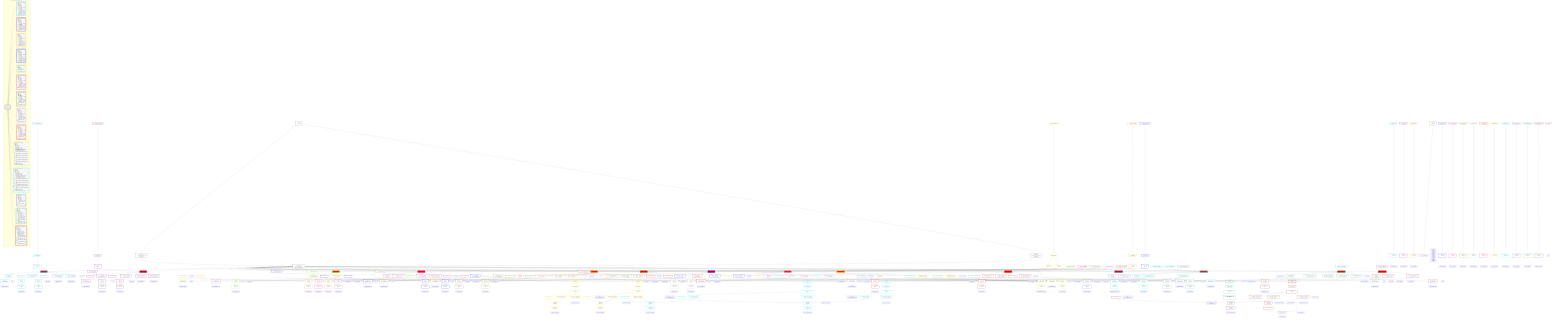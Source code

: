 graph TD
    classDef path fill:#eee,stroke:#000,color:#000
    classDef plan fill:#fff,stroke-width:3px,color:#000
    classDef itemplan fill:#fff,stroke-width:6px,color:#000
    classDef sideeffectplan fill:#f00,stroke-width:6px,color:#000
    classDef bucket fill:#f6f6f6,color:#000,stroke-width:6px,text-align:left


    %% define plans
    __Value0["__Value[0∈0]"]:::plan
    __Value3["__Value[3∈0]<br />ᐸcontextᐳ"]:::plan
    __Value5["__Value[5∈0]<br />ᐸrootValueᐳ"]:::plan
    __TrackedObject6["__TrackedObject[6∈0]"]:::plan
    __InputStaticLeaf9["__InputStaticLeaf[9∈1@1]"]:::plan
    Lambda10["Lambda[10∈1@1]"]:::plan
    Access11["Access[11∈1@1]<br />ᐸ10.1ᐳ"]:::plan
    Access13["Access[13∈0] {1,2,3,4,5,6,7,8,9,10,11,12,13,14}<br />ᐸ3.pgSettingsᐳ"]:::plan
    Access14["Access[14∈0] {1,2,3,4,5,6,7,8,9,10,11,12,13,14}<br />ᐸ3.withPgClientᐳ"]:::plan
    Object15["Object[15∈0] {1,2,3,4,5,6,7,8,9,10,11,12,13,14}<br />ᐸ{pgSettings,withPgClient}ᐳ"]:::plan
    PgDelete12[["PgDelete[12∈1@1]"]]:::sideeffectplan
    Object16["Object[16∈1@1]<br />ᐸ{result}ᐳ"]:::plan
    Access17["Access[17∈1@1]<br />ᐸ16.clientMutationIdᐳ"]:::plan
    Constant18["Constant[18∈1@1]"]:::plan
    PgClassExpression19["PgClassExpression[19∈1@1]<br />ᐸ__post__.”id”ᐳ"]:::plan
    List20["List[20∈1@1]<br />ᐸ18,19ᐳ"]:::plan
    Lambda21["Lambda[21∈1@1]<br />ᐸencodeᐳ"]:::plan
    Constant22["Constant[22∈1@1]"]:::plan
    List24["List[24∈1@1]<br />ᐸ22,19ᐳ"]:::plan
    Lambda25["Lambda[25∈1@1]<br />ᐸencodeᐳ"]:::plan
    PgClassExpression27["PgClassExpression[27∈1@1]<br />ᐸ__post__.”headline”ᐳ"]:::plan
    PgClassExpression28["PgClassExpression[28∈1@1]<br />ᐸ__post__.”author_id”ᐳ"]:::plan
    Constant29["Constant[29∈1@1]"]:::plan
    Lambda30["Lambda[30∈1@1]<br />ᐸencodeᐳ"]:::plan
    __InputStaticLeaf32["__InputStaticLeaf[32∈2@2]"]:::plan
    __InputStaticLeaf33["__InputStaticLeaf[33∈2@2]"]:::plan
    Lambda34["Lambda[34∈2@2]"]:::plan
    Access35["Access[35∈2@2]<br />ᐸ34.1ᐳ"]:::plan
    PgDelete36[["PgDelete[36∈2@2]"]]:::sideeffectplan
    Object40["Object[40∈2@2]<br />ᐸ{result,clientMutationId}ᐳ"]:::plan
    Access41["Access[41∈2@2]<br />ᐸ40.clientMutationIdᐳ"]:::plan
    Constant42["Constant[42∈2@2]"]:::plan
    PgClassExpression43["PgClassExpression[43∈2@2]<br />ᐸ__post__.”id”ᐳ"]:::plan
    List44["List[44∈2@2]<br />ᐸ42,43ᐳ"]:::plan
    Lambda45["Lambda[45∈2@2]<br />ᐸencodeᐳ"]:::plan
    Constant46["Constant[46∈2@2]"]:::plan
    List48["List[48∈2@2]<br />ᐸ46,43ᐳ"]:::plan
    Lambda49["Lambda[49∈2@2]<br />ᐸencodeᐳ"]:::plan
    PgClassExpression51["PgClassExpression[51∈2@2]<br />ᐸ__post__.”headline”ᐳ"]:::plan
    PgClassExpression52["PgClassExpression[52∈2@2]<br />ᐸ__post__.”author_id”ᐳ"]:::plan
    Constant53["Constant[53∈2@2]"]:::plan
    Lambda54["Lambda[54∈2@2]<br />ᐸencodeᐳ"]:::plan
    __InputStaticLeaf57["__InputStaticLeaf[57∈3@3]"]:::plan
    Lambda58["Lambda[58∈3@3]"]:::plan
    Access59["Access[59∈3@3]<br />ᐸ58.1ᐳ"]:::plan
    PgDelete60[["PgDelete[60∈3@3]"]]:::sideeffectplan
    Object64["Object[64∈3@3]<br />ᐸ{result}ᐳ"]:::plan
    Access65["Access[65∈3@3]<br />ᐸ64.clientMutationIdᐳ"]:::plan
    Constant66["Constant[66∈3@3]"]:::plan
    PgClassExpression67["PgClassExpression[67∈3@3]<br />ᐸ__post__.”id”ᐳ"]:::plan
    List68["List[68∈3@3]<br />ᐸ66,67ᐳ"]:::plan
    Lambda69["Lambda[69∈3@3]<br />ᐸencodeᐳ"]:::plan
    Constant70["Constant[70∈3@3]"]:::plan
    List72["List[72∈3@3]<br />ᐸ70,67ᐳ"]:::plan
    Lambda73["Lambda[73∈3@3]<br />ᐸencodeᐳ"]:::plan
    PgClassExpression75["PgClassExpression[75∈3@3]<br />ᐸ__post__.”headline”ᐳ"]:::plan
    PgClassExpression76["PgClassExpression[76∈3@3]<br />ᐸ__post__.”author_id”ᐳ"]:::plan
    Constant77["Constant[77∈3@3]"]:::plan
    Lambda78["Lambda[78∈3@3]<br />ᐸencodeᐳ"]:::plan
    __InputStaticLeaf80["__InputStaticLeaf[80∈4@4]"]:::plan
    __InputStaticLeaf81["__InputStaticLeaf[81∈4@4]"]:::plan
    Lambda82["Lambda[82∈4@4]"]:::plan
    Access83["Access[83∈4@4]<br />ᐸ82.1ᐳ"]:::plan
    PgDelete84[["PgDelete[84∈4@4]"]]:::sideeffectplan
    Object88["Object[88∈4@4]<br />ᐸ{result,clientMutationId}ᐳ"]:::plan
    Access89["Access[89∈4@4]<br />ᐸ88.clientMutationIdᐳ"]:::plan
    Constant90["Constant[90∈4@4]"]:::plan
    PgClassExpression91["PgClassExpression[91∈4@4]<br />ᐸ__post__.”id”ᐳ"]:::plan
    List92["List[92∈4@4]<br />ᐸ90,91ᐳ"]:::plan
    Lambda93["Lambda[93∈4@4]<br />ᐸencodeᐳ"]:::plan
    Constant94["Constant[94∈4@4]"]:::plan
    List96["List[96∈4@4]<br />ᐸ94,91ᐳ"]:::plan
    Lambda97["Lambda[97∈4@4]<br />ᐸencodeᐳ"]:::plan
    PgClassExpression99["PgClassExpression[99∈4@4]<br />ᐸ__post__.”headline”ᐳ"]:::plan
    PgClassExpression100["PgClassExpression[100∈4@4]<br />ᐸ__post__.”author_id”ᐳ"]:::plan
    Constant101["Constant[101∈4@4]"]:::plan
    Lambda102["Lambda[102∈4@4]<br />ᐸencodeᐳ"]:::plan
    __InputStaticLeaf104["__InputStaticLeaf[104∈5@5]"]:::plan
    __InputStaticLeaf105["__InputStaticLeaf[105∈5@5]"]:::plan
    PgDelete106[["PgDelete[106∈5@5]"]]:::sideeffectplan
    Object110["Object[110∈5@5]<br />ᐸ{result,clientMutationId}ᐳ"]:::plan
    Access111["Access[111∈5@5]<br />ᐸ110.clientMutationIdᐳ"]:::plan
    Constant112["Constant[112∈5@5]"]:::plan
    PgClassExpression113["PgClassExpression[113∈5@5]<br />ᐸ__types__.”id”ᐳ"]:::plan
    List114["List[114∈5@5]<br />ᐸ112,113ᐳ"]:::plan
    Lambda115["Lambda[115∈5@5]<br />ᐸencodeᐳ"]:::plan
    __InputStaticLeaf118["__InputStaticLeaf[118∈6@6]"]:::plan
    PgDelete119[["PgDelete[119∈6@6]"]]:::sideeffectplan
    Object123["Object[123∈6@6]<br />ᐸ{result}ᐳ"]:::plan
    Access124["Access[124∈6@6]<br />ᐸ123.clientMutationIdᐳ"]:::plan
    Constant125["Constant[125∈6@6]"]:::plan
    PgClassExpression126["PgClassExpression[126∈6@6]<br />ᐸ__post__.”id”ᐳ"]:::plan
    List127["List[127∈6@6]<br />ᐸ125,126ᐳ"]:::plan
    Lambda128["Lambda[128∈6@6]<br />ᐸencodeᐳ"]:::plan
    Constant129["Constant[129∈6@6]"]:::plan
    List131["List[131∈6@6]<br />ᐸ129,126ᐳ"]:::plan
    Lambda132["Lambda[132∈6@6]<br />ᐸencodeᐳ"]:::plan
    PgClassExpression134["PgClassExpression[134∈6@6]<br />ᐸ__post__.”headline”ᐳ"]:::plan
    PgClassExpression135["PgClassExpression[135∈6@6]<br />ᐸ__post__.”author_id”ᐳ"]:::plan
    Constant136["Constant[136∈6@6]"]:::plan
    Lambda137["Lambda[137∈6@6]<br />ᐸencodeᐳ"]:::plan
    __InputStaticLeaf139["__InputStaticLeaf[139∈7@7]"]:::plan
    __InputStaticLeaf140["__InputStaticLeaf[140∈7@7]"]:::plan
    PgDelete141[["PgDelete[141∈7@7]"]]:::sideeffectplan
    Object145["Object[145∈7@7]<br />ᐸ{result,clientMutationId}ᐳ"]:::plan
    Access146["Access[146∈7@7]<br />ᐸ145.clientMutationIdᐳ"]:::plan
    Constant147["Constant[147∈7@7]"]:::plan
    PgClassExpression148["PgClassExpression[148∈7@7]<br />ᐸ__post__.”id”ᐳ"]:::plan
    List149["List[149∈7@7]<br />ᐸ147,148ᐳ"]:::plan
    Lambda150["Lambda[150∈7@7]<br />ᐸencodeᐳ"]:::plan
    Constant151["Constant[151∈7@7]"]:::plan
    List153["List[153∈7@7]<br />ᐸ151,148ᐳ"]:::plan
    Lambda154["Lambda[154∈7@7]<br />ᐸencodeᐳ"]:::plan
    PgClassExpression156["PgClassExpression[156∈7@7]<br />ᐸ__post__.”headline”ᐳ"]:::plan
    PgClassExpression157["PgClassExpression[157∈7@7]<br />ᐸ__post__.”author_id”ᐳ"]:::plan
    Constant158["Constant[158∈7@7]"]:::plan
    Lambda159["Lambda[159∈7@7]<br />ᐸencodeᐳ"]:::plan
    __InputStaticLeaf162["__InputStaticLeaf[162∈8@8]"]:::plan
    PgDelete163[["PgDelete[163∈8@8]"]]:::sideeffectplan
    Object167["Object[167∈8@8]<br />ᐸ{result}ᐳ"]:::plan
    Access168["Access[168∈8@8]<br />ᐸ167.clientMutationIdᐳ"]:::plan
    Constant169["Constant[169∈8@8]"]:::plan
    PgClassExpression170["PgClassExpression[170∈8@8]<br />ᐸ__post__.”id”ᐳ"]:::plan
    List171["List[171∈8@8]<br />ᐸ169,170ᐳ"]:::plan
    Lambda172["Lambda[172∈8@8]<br />ᐸencodeᐳ"]:::plan
    Constant173["Constant[173∈8@8]"]:::plan
    List175["List[175∈8@8]<br />ᐸ173,170ᐳ"]:::plan
    Lambda176["Lambda[176∈8@8]<br />ᐸencodeᐳ"]:::plan
    PgClassExpression178["PgClassExpression[178∈8@8]<br />ᐸ__post__.”headline”ᐳ"]:::plan
    PgClassExpression179["PgClassExpression[179∈8@8]<br />ᐸ__post__.”author_id”ᐳ"]:::plan
    Constant180["Constant[180∈8@8]"]:::plan
    Lambda181["Lambda[181∈8@8]<br />ᐸencodeᐳ"]:::plan
    __InputStaticLeaf183["__InputStaticLeaf[183∈9@9]"]:::plan
    __InputStaticLeaf184["__InputStaticLeaf[184∈9@9]"]:::plan
    PgDelete185[["PgDelete[185∈9@9]"]]:::sideeffectplan
    Object189["Object[189∈9@9]<br />ᐸ{result,clientMutationId}ᐳ"]:::plan
    Access190["Access[190∈9@9]<br />ᐸ189.clientMutationIdᐳ"]:::plan
    Constant191["Constant[191∈9@9]"]:::plan
    PgClassExpression192["PgClassExpression[192∈9@9]<br />ᐸ__post__.”id”ᐳ"]:::plan
    List193["List[193∈9@9]<br />ᐸ191,192ᐳ"]:::plan
    Lambda194["Lambda[194∈9@9]<br />ᐸencodeᐳ"]:::plan
    Constant195["Constant[195∈9@9]"]:::plan
    List197["List[197∈9@9]<br />ᐸ195,192ᐳ"]:::plan
    Lambda198["Lambda[198∈9@9]<br />ᐸencodeᐳ"]:::plan
    PgClassExpression200["PgClassExpression[200∈9@9]<br />ᐸ__post__.”headline”ᐳ"]:::plan
    PgClassExpression201["PgClassExpression[201∈9@9]<br />ᐸ__post__.”author_id”ᐳ"]:::plan
    Constant202["Constant[202∈9@9]"]:::plan
    Lambda203["Lambda[203∈9@9]<br />ᐸencodeᐳ"]:::plan
    __InputStaticLeaf206["__InputStaticLeaf[206∈10@10]"]:::plan
    Lambda207["Lambda[207∈10@10]"]:::plan
    Access208["Access[208∈10@10]<br />ᐸ207.1ᐳ"]:::plan
    Access209["Access[209∈10@10]<br />ᐸ207.2ᐳ"]:::plan
    PgDelete210[["PgDelete[210∈10@10]"]]:::sideeffectplan
    Object214["Object[214∈10@10]<br />ᐸ{result}ᐳ"]:::plan
    Access215["Access[215∈10@10]<br />ᐸ214.clientMutationIdᐳ"]:::plan
    Constant216["Constant[216∈10@10]"]:::plan
    PgClassExpression217["PgClassExpression[217∈10@10]<br />ᐸ__compound...rson_id_1”ᐳ"]:::plan
    PgClassExpression218["PgClassExpression[218∈10@10]<br />ᐸ__compound...rson_id_2”ᐳ"]:::plan
    List219["List[219∈10@10]<br />ᐸ216,217,218ᐳ"]:::plan
    Lambda220["Lambda[220∈10@10]<br />ᐸencodeᐳ"]:::plan
    Constant221["Constant[221∈10@10]"]:::plan
    List224["List[224∈10@10]<br />ᐸ221,217,218ᐳ"]:::plan
    Lambda225["Lambda[225∈10@10]<br />ᐸencodeᐳ"]:::plan
    PgSelect229[["PgSelect[229∈10@10]<br />ᐸpersonᐳ"]]:::plan
    First233["First[233∈10@10]"]:::plan
    PgSelectSingle234["PgSelectSingle[234∈10@10]<br />ᐸpersonᐳ"]:::plan
    Constant235["Constant[235∈10@10]"]:::plan
    PgClassExpression236["PgClassExpression[236∈10@10]<br />ᐸ__person__.”id”ᐳ"]:::plan
    List237["List[237∈10@10]<br />ᐸ235,236ᐳ"]:::plan
    Lambda238["Lambda[238∈10@10]<br />ᐸencodeᐳ"]:::plan
    PgClassExpression239["PgClassExpression[239∈10@10]<br />ᐸ__person__...full_name”ᐳ"]:::plan
    PgSelect241[["PgSelect[241∈10@10]<br />ᐸpersonᐳ"]]:::plan
    First245["First[245∈10@10]"]:::plan
    PgSelectSingle246["PgSelectSingle[246∈10@10]<br />ᐸpersonᐳ"]:::plan
    Constant247["Constant[247∈10@10]"]:::plan
    PgClassExpression248["PgClassExpression[248∈10@10]<br />ᐸ__person__.”id”ᐳ"]:::plan
    List249["List[249∈10@10]<br />ᐸ247,248ᐳ"]:::plan
    Lambda250["Lambda[250∈10@10]<br />ᐸencodeᐳ"]:::plan
    PgClassExpression251["PgClassExpression[251∈10@10]<br />ᐸ__person__...full_name”ᐳ"]:::plan
    Constant252["Constant[252∈10@10]"]:::plan
    Lambda253["Lambda[253∈10@10]<br />ᐸencodeᐳ"]:::plan
    __InputStaticLeaf256["__InputStaticLeaf[256∈11@11]"]:::plan
    __InputStaticLeaf257["__InputStaticLeaf[257∈11@11]"]:::plan
    PgDelete258[["PgDelete[258∈11@11]"]]:::sideeffectplan
    Object262["Object[262∈11@11]<br />ᐸ{result}ᐳ"]:::plan
    Access263["Access[263∈11@11]<br />ᐸ262.clientMutationIdᐳ"]:::plan
    Constant264["Constant[264∈11@11]"]:::plan
    PgClassExpression265["PgClassExpression[265∈11@11]<br />ᐸ__compound...rson_id_1”ᐳ"]:::plan
    PgClassExpression266["PgClassExpression[266∈11@11]<br />ᐸ__compound...rson_id_2”ᐳ"]:::plan
    List267["List[267∈11@11]<br />ᐸ264,265,266ᐳ"]:::plan
    Lambda268["Lambda[268∈11@11]<br />ᐸencodeᐳ"]:::plan
    Constant269["Constant[269∈11@11]"]:::plan
    List272["List[272∈11@11]<br />ᐸ269,265,266ᐳ"]:::plan
    Lambda273["Lambda[273∈11@11]<br />ᐸencodeᐳ"]:::plan
    PgSelect277[["PgSelect[277∈11@11]<br />ᐸpersonᐳ"]]:::plan
    First281["First[281∈11@11]"]:::plan
    PgSelectSingle282["PgSelectSingle[282∈11@11]<br />ᐸpersonᐳ"]:::plan
    Constant283["Constant[283∈11@11]"]:::plan
    PgClassExpression284["PgClassExpression[284∈11@11]<br />ᐸ__person__.”id”ᐳ"]:::plan
    List285["List[285∈11@11]<br />ᐸ283,284ᐳ"]:::plan
    Lambda286["Lambda[286∈11@11]<br />ᐸencodeᐳ"]:::plan
    PgClassExpression287["PgClassExpression[287∈11@11]<br />ᐸ__person__...full_name”ᐳ"]:::plan
    PgSelect289[["PgSelect[289∈11@11]<br />ᐸpersonᐳ"]]:::plan
    First293["First[293∈11@11]"]:::plan
    PgSelectSingle294["PgSelectSingle[294∈11@11]<br />ᐸpersonᐳ"]:::plan
    Constant295["Constant[295∈11@11]"]:::plan
    PgClassExpression296["PgClassExpression[296∈11@11]<br />ᐸ__person__.”id”ᐳ"]:::plan
    List297["List[297∈11@11]<br />ᐸ295,296ᐳ"]:::plan
    Lambda298["Lambda[298∈11@11]<br />ᐸencodeᐳ"]:::plan
    PgClassExpression299["PgClassExpression[299∈11@11]<br />ᐸ__person__...full_name”ᐳ"]:::plan
    Constant300["Constant[300∈11@11]"]:::plan
    Lambda301["Lambda[301∈11@11]<br />ᐸencodeᐳ"]:::plan
    __InputStaticLeaf304["__InputStaticLeaf[304∈12@12]"]:::plan
    PgDelete305[["PgDelete[305∈12@12]"]]:::sideeffectplan
    Object309["Object[309∈12@12]<br />ᐸ{result}ᐳ"]:::plan
    Access310["Access[310∈12@12]<br />ᐸ309.clientMutationIdᐳ"]:::plan
    Constant311["Constant[311∈12@12]"]:::plan
    PgClassExpression312["PgClassExpression[312∈12@12]<br />ᐸ__person__.”id”ᐳ"]:::plan
    List313["List[313∈12@12]<br />ᐸ311,312ᐳ"]:::plan
    Lambda314["Lambda[314∈12@12]<br />ᐸencodeᐳ"]:::plan
    Constant315["Constant[315∈12@12]"]:::plan
    Lambda316["Lambda[316∈12@12]<br />ᐸencodeᐳ"]:::plan
    __InputStaticLeaf319["__InputStaticLeaf[319∈13@13]"]:::plan
    PgDelete320[["PgDelete[320∈13@13]"]]:::sideeffectplan
    Object324["Object[324∈13@13]<br />ᐸ{result}ᐳ"]:::plan
    Access325["Access[325∈13@13]<br />ᐸ324.clientMutationIdᐳ"]:::plan
    Constant326["Constant[326∈13@13]"]:::plan
    PgClassExpression327["PgClassExpression[327∈13@13]<br />ᐸ__person__.”id”ᐳ"]:::plan
    List328["List[328∈13@13]<br />ᐸ326,327ᐳ"]:::plan
    Lambda329["Lambda[329∈13@13]<br />ᐸencodeᐳ"]:::plan
    Constant330["Constant[330∈13@13]"]:::plan
    List332["List[332∈13@13]<br />ᐸ330,327ᐳ"]:::plan
    Lambda333["Lambda[333∈13@13]<br />ᐸencodeᐳ"]:::plan
    PgClassExpression335["PgClassExpression[335∈13@13]<br />ᐸ__person__...full_name”ᐳ"]:::plan
    PgClassExpression336["PgClassExpression[336∈13@13]<br />ᐸ__person__.”email”ᐳ"]:::plan
    __InputStaticLeaf337["__InputStaticLeaf[337∈13@13]"]:::plan
    PgClassExpression338["PgClassExpression[338∈13@13]<br />ᐸ__person__ᐳ"]:::plan
    PgSelect339[["PgSelect[339∈13@13]<br />ᐸpersonᐳ"]]:::plan
    First343["First[343∈13@13]"]:::plan
    PgSelectSingle344["PgSelectSingle[344∈13@13]<br />ᐸpersonᐳ"]:::plan
    PgClassExpression346["PgClassExpression[346∈13@13]<br />ᐸ”c”.”perso...lder! */<br />)ᐳ"]:::plan
    Constant347["Constant[347∈13@13]"]:::plan
    Lambda348["Lambda[348∈13@13]<br />ᐸencodeᐳ"]:::plan
    __InputStaticLeaf351["__InputStaticLeaf[351∈14@14]"]:::plan
    PgDelete352[["PgDelete[352∈14@14]"]]:::sideeffectplan
    Object356["Object[356∈14@14]<br />ᐸ{result}ᐳ"]:::plan
    Access357["Access[357∈14@14]<br />ᐸ356.clientMutationIdᐳ"]:::plan
    Constant358["Constant[358∈14@14]"]:::plan
    PgClassExpression359["PgClassExpression[359∈14@14]<br />ᐸ__person__.”id”ᐳ"]:::plan
    List360["List[360∈14@14]<br />ᐸ358,359ᐳ"]:::plan
    Lambda361["Lambda[361∈14@14]<br />ᐸencodeᐳ"]:::plan
    PgClassExpression365["PgClassExpression[365∈14@14]<br />ᐸ__person__ᐳ"]:::plan
    PgSelect366[["PgSelect[366∈14@14]<br />ᐸpersonᐳ"]]:::plan
    First371["First[371∈14@14]"]:::plan
    PgSelectSingle372["PgSelectSingle[372∈14@14]<br />ᐸpersonᐳ"]:::plan
    PgClassExpression375["PgClassExpression[375∈14@14]<br />ᐸ”c”.”perso..._person__)ᐳ"]:::plan
    PgClassExpression376["PgClassExpression[376∈14@14]<br />ᐸ__person__.”id”ᐳ"]:::plan
    List377["List[377∈14@14]<br />ᐸ375,376ᐳ"]:::plan
    PgCursor374["PgCursor[374∈14@14]"]:::plan
    Edge373["Edge[373∈14@14]"]:::plan
    Constant381["Constant[381∈14@14]"]:::plan
    List383["List[383∈14@14]<br />ᐸ381,376ᐳ"]:::plan
    Lambda384["Lambda[384∈14@14]<br />ᐸencodeᐳ"]:::plan
    PgClassExpression385["PgClassExpression[385∈14@14]<br />ᐸ__person__.”email”ᐳ"]:::plan
    Constant386["Constant[386∈14@14]"]:::plan
    Lambda387["Lambda[387∈14@14]<br />ᐸencodeᐳ"]:::plan

    %% plan dependencies
    __Value5 --> __TrackedObject6
    __InputStaticLeaf9 --> Lambda10
    Lambda10 --> Access11
    __Value3 --> Access13
    __Value3 --> Access14
    Access13 & Access14 --> Object15
    Object15 & Access11 --> PgDelete12
    PgDelete12 --> Object16
    Object16 --> Access17
    PgDelete12 --> PgClassExpression19
    Constant18 & PgClassExpression19 --> List20
    List20 --> Lambda21
    Constant22 & PgClassExpression19 --> List24
    List24 --> Lambda25
    PgDelete12 --> PgClassExpression27
    PgDelete12 --> PgClassExpression28
    Constant29 --> Lambda30
    __InputStaticLeaf33 --> Lambda34
    Lambda34 --> Access35
    Object15 & Access35 --> PgDelete36
    PgDelete36 & __InputStaticLeaf32 --> Object40
    Object40 --> Access41
    PgDelete36 --> PgClassExpression43
    Constant42 & PgClassExpression43 --> List44
    List44 --> Lambda45
    Constant46 & PgClassExpression43 --> List48
    List48 --> Lambda49
    PgDelete36 --> PgClassExpression51
    PgDelete36 --> PgClassExpression52
    Constant53 --> Lambda54
    __InputStaticLeaf57 --> Lambda58
    Lambda58 --> Access59
    Object15 & Access59 --> PgDelete60
    PgDelete60 --> Object64
    Object64 --> Access65
    PgDelete60 --> PgClassExpression67
    Constant66 & PgClassExpression67 --> List68
    List68 --> Lambda69
    Constant70 & PgClassExpression67 --> List72
    List72 --> Lambda73
    PgDelete60 --> PgClassExpression75
    PgDelete60 --> PgClassExpression76
    Constant77 --> Lambda78
    __InputStaticLeaf81 --> Lambda82
    Lambda82 --> Access83
    Object15 & Access83 --> PgDelete84
    PgDelete84 & __InputStaticLeaf80 --> Object88
    Object88 --> Access89
    PgDelete84 --> PgClassExpression91
    Constant90 & PgClassExpression91 --> List92
    List92 --> Lambda93
    Constant94 & PgClassExpression91 --> List96
    List96 --> Lambda97
    PgDelete84 --> PgClassExpression99
    PgDelete84 --> PgClassExpression100
    Constant101 --> Lambda102
    Object15 & __InputStaticLeaf105 --> PgDelete106
    PgDelete106 & __InputStaticLeaf104 --> Object110
    Object110 --> Access111
    PgDelete106 --> PgClassExpression113
    Constant112 & PgClassExpression113 --> List114
    List114 --> Lambda115
    Object15 & __InputStaticLeaf118 --> PgDelete119
    PgDelete119 --> Object123
    Object123 --> Access124
    PgDelete119 --> PgClassExpression126
    Constant125 & PgClassExpression126 --> List127
    List127 --> Lambda128
    Constant129 & PgClassExpression126 --> List131
    List131 --> Lambda132
    PgDelete119 --> PgClassExpression134
    PgDelete119 --> PgClassExpression135
    Constant136 --> Lambda137
    Object15 & __InputStaticLeaf140 --> PgDelete141
    PgDelete141 & __InputStaticLeaf139 --> Object145
    Object145 --> Access146
    PgDelete141 --> PgClassExpression148
    Constant147 & PgClassExpression148 --> List149
    List149 --> Lambda150
    Constant151 & PgClassExpression148 --> List153
    List153 --> Lambda154
    PgDelete141 --> PgClassExpression156
    PgDelete141 --> PgClassExpression157
    Constant158 --> Lambda159
    Object15 & __InputStaticLeaf162 --> PgDelete163
    PgDelete163 --> Object167
    Object167 --> Access168
    PgDelete163 --> PgClassExpression170
    Constant169 & PgClassExpression170 --> List171
    List171 --> Lambda172
    Constant173 & PgClassExpression170 --> List175
    List175 --> Lambda176
    PgDelete163 --> PgClassExpression178
    PgDelete163 --> PgClassExpression179
    Constant180 --> Lambda181
    Object15 & __InputStaticLeaf184 --> PgDelete185
    PgDelete185 & __InputStaticLeaf183 --> Object189
    Object189 --> Access190
    PgDelete185 --> PgClassExpression192
    Constant191 & PgClassExpression192 --> List193
    List193 --> Lambda194
    Constant195 & PgClassExpression192 --> List197
    List197 --> Lambda198
    PgDelete185 --> PgClassExpression200
    PgDelete185 --> PgClassExpression201
    Constant202 --> Lambda203
    __InputStaticLeaf206 --> Lambda207
    Lambda207 --> Access208
    Lambda207 --> Access209
    Object15 & Access208 & Access209 --> PgDelete210
    PgDelete210 --> Object214
    Object214 --> Access215
    PgDelete210 --> PgClassExpression217
    PgDelete210 --> PgClassExpression218
    Constant216 & PgClassExpression217 & PgClassExpression218 --> List219
    List219 --> Lambda220
    Constant221 & PgClassExpression217 & PgClassExpression218 --> List224
    List224 --> Lambda225
    Object15 & PgClassExpression217 --> PgSelect229
    PgSelect229 --> First233
    First233 --> PgSelectSingle234
    PgSelectSingle234 --> PgClassExpression236
    Constant235 & PgClassExpression236 --> List237
    List237 --> Lambda238
    PgSelectSingle234 --> PgClassExpression239
    Object15 & PgClassExpression218 --> PgSelect241
    PgSelect241 --> First245
    First245 --> PgSelectSingle246
    PgSelectSingle246 --> PgClassExpression248
    Constant247 & PgClassExpression248 --> List249
    List249 --> Lambda250
    PgSelectSingle246 --> PgClassExpression251
    Constant252 --> Lambda253
    Object15 & __InputStaticLeaf256 & __InputStaticLeaf257 --> PgDelete258
    PgDelete258 --> Object262
    Object262 --> Access263
    PgDelete258 --> PgClassExpression265
    PgDelete258 --> PgClassExpression266
    Constant264 & PgClassExpression265 & PgClassExpression266 --> List267
    List267 --> Lambda268
    Constant269 & PgClassExpression265 & PgClassExpression266 --> List272
    List272 --> Lambda273
    Object15 & PgClassExpression265 --> PgSelect277
    PgSelect277 --> First281
    First281 --> PgSelectSingle282
    PgSelectSingle282 --> PgClassExpression284
    Constant283 & PgClassExpression284 --> List285
    List285 --> Lambda286
    PgSelectSingle282 --> PgClassExpression287
    Object15 & PgClassExpression266 --> PgSelect289
    PgSelect289 --> First293
    First293 --> PgSelectSingle294
    PgSelectSingle294 --> PgClassExpression296
    Constant295 & PgClassExpression296 --> List297
    List297 --> Lambda298
    PgSelectSingle294 --> PgClassExpression299
    Constant300 --> Lambda301
    Object15 & __InputStaticLeaf304 --> PgDelete305
    PgDelete305 --> Object309
    Object309 --> Access310
    PgDelete305 --> PgClassExpression312
    Constant311 & PgClassExpression312 --> List313
    List313 --> Lambda314
    Constant315 --> Lambda316
    Object15 & __InputStaticLeaf319 --> PgDelete320
    PgDelete320 --> Object324
    Object324 --> Access325
    PgDelete320 --> PgClassExpression327
    Constant326 & PgClassExpression327 --> List328
    List328 --> Lambda329
    Constant330 & PgClassExpression327 --> List332
    List332 --> Lambda333
    PgDelete320 --> PgClassExpression335
    PgDelete320 --> PgClassExpression336
    PgDelete320 --> PgClassExpression338
    Object15 & PgClassExpression338 & __InputStaticLeaf337 --> PgSelect339
    PgSelect339 --> First343
    First343 --> PgSelectSingle344
    PgSelectSingle344 --> PgClassExpression346
    Constant347 --> Lambda348
    Object15 & __InputStaticLeaf351 --> PgDelete352
    PgDelete352 --> Object356
    Object356 --> Access357
    PgDelete352 --> PgClassExpression359
    Constant358 & PgClassExpression359 --> List360
    List360 --> Lambda361
    PgDelete352 --> PgClassExpression365
    Object15 & PgClassExpression365 --> PgSelect366
    PgSelect366 --> First371
    First371 --> PgSelectSingle372
    PgSelectSingle372 --> PgClassExpression375
    PgSelectSingle372 --> PgClassExpression376
    PgClassExpression375 & PgClassExpression376 --> List377
    List377 --> PgCursor374
    PgSelectSingle372 & PgCursor374 --> Edge373
    Constant381 & PgClassExpression376 --> List383
    List383 --> Lambda384
    PgSelectSingle372 --> PgClassExpression385
    Constant386 --> Lambda387

    %% plan-to-path relationships
    P0["~"]
    __Value0 -.-> P0
    P5["ᐳaᐳquery<br />ᐳbᐳquery<br />ᐳcᐳquery<br />ᐳdᐳquery<br />ᐳeᐳquery<br />ᐳfᐳquery<br />ᐳgᐳquery<br />ᐳhᐳquery<br />ᐳkᐳquery<br />ᐳlᐳquery<br />ᐳmᐳquery<br />ᐳiᐳquery<br />ᐳjᐳquery"]
    __Value5 -.-> P5
    P12["ᐳaᐳpost"]
    PgDelete12 -.-> P12
    P16["ᐳa"]
    Object16 -.-> P16
    P17["ᐳaᐳclientMutationId"]
    Access17 -.-> P17
    P19["ᐳaᐳpostᐳid"]
    PgClassExpression19 -.-> P19
    P21["ᐳaᐳdeletedPostId"]
    Lambda21 -.-> P21
    P25["ᐳaᐳpostᐳnodeId"]
    Lambda25 -.-> P25
    P27["ᐳaᐳpostᐳheadline"]
    PgClassExpression27 -.-> P27
    P28["ᐳaᐳpostᐳauthorId"]
    PgClassExpression28 -.-> P28
    P30["ᐳaᐳq…yᐳnodeId"]
    Lambda30 -.-> P30
    P36["ᐳbᐳpost"]
    PgDelete36 -.-> P36
    P40["ᐳb"]
    Object40 -.-> P40
    P41["ᐳbᐳclientMutationId"]
    Access41 -.-> P41
    P43["ᐳbᐳpostᐳid"]
    PgClassExpression43 -.-> P43
    P45["ᐳbᐳdeletedPostId"]
    Lambda45 -.-> P45
    P49["ᐳbᐳpostᐳnodeId"]
    Lambda49 -.-> P49
    P51["ᐳbᐳpostᐳheadline"]
    PgClassExpression51 -.-> P51
    P52["ᐳbᐳpostᐳauthorId"]
    PgClassExpression52 -.-> P52
    P54["ᐳbᐳq…yᐳnodeId"]
    Lambda54 -.-> P54
    P60["ᐳcᐳpost"]
    PgDelete60 -.-> P60
    P64["ᐳc"]
    Object64 -.-> P64
    P65["ᐳcᐳclientMutationId"]
    Access65 -.-> P65
    P67["ᐳcᐳpostᐳid"]
    PgClassExpression67 -.-> P67
    P69["ᐳcᐳdeletedPostId"]
    Lambda69 -.-> P69
    P73["ᐳcᐳpostᐳnodeId"]
    Lambda73 -.-> P73
    P75["ᐳcᐳpostᐳheadline"]
    PgClassExpression75 -.-> P75
    P76["ᐳcᐳpostᐳauthorId"]
    PgClassExpression76 -.-> P76
    P78["ᐳcᐳq…yᐳnodeId"]
    Lambda78 -.-> P78
    P84["ᐳdᐳpost"]
    PgDelete84 -.-> P84
    P88["ᐳd"]
    Object88 -.-> P88
    P89["ᐳdᐳclientMutationId"]
    Access89 -.-> P89
    P91["ᐳdᐳpostᐳid"]
    PgClassExpression91 -.-> P91
    P93["ᐳdᐳdeletedPostId"]
    Lambda93 -.-> P93
    P97["ᐳdᐳpostᐳnodeId"]
    Lambda97 -.-> P97
    P99["ᐳdᐳpostᐳheadline"]
    PgClassExpression99 -.-> P99
    P100["ᐳdᐳpostᐳauthorId"]
    PgClassExpression100 -.-> P100
    P102["ᐳdᐳq…yᐳnodeId"]
    Lambda102 -.-> P102
    P110["ᐳd2"]
    Object110 -.-> P110
    P111["ᐳd2ᐳclientMutationId"]
    Access111 -.-> P111
    P115["ᐳd2ᐳdeletedTypeId"]
    Lambda115 -.-> P115
    P119["ᐳeᐳpost"]
    PgDelete119 -.-> P119
    P123["ᐳe"]
    Object123 -.-> P123
    P124["ᐳeᐳclientMutationId"]
    Access124 -.-> P124
    P126["ᐳeᐳpostᐳid"]
    PgClassExpression126 -.-> P126
    P128["ᐳeᐳdeletedPostId"]
    Lambda128 -.-> P128
    P132["ᐳeᐳpostᐳnodeId"]
    Lambda132 -.-> P132
    P134["ᐳeᐳpostᐳheadline"]
    PgClassExpression134 -.-> P134
    P135["ᐳeᐳpostᐳauthorId"]
    PgClassExpression135 -.-> P135
    P137["ᐳeᐳq…yᐳnodeId"]
    Lambda137 -.-> P137
    P141["ᐳfᐳpost"]
    PgDelete141 -.-> P141
    P145["ᐳf"]
    Object145 -.-> P145
    P146["ᐳfᐳclientMutationId"]
    Access146 -.-> P146
    P148["ᐳfᐳpostᐳid"]
    PgClassExpression148 -.-> P148
    P150["ᐳfᐳdeletedPostId"]
    Lambda150 -.-> P150
    P154["ᐳfᐳpostᐳnodeId"]
    Lambda154 -.-> P154
    P156["ᐳfᐳpostᐳheadline"]
    PgClassExpression156 -.-> P156
    P157["ᐳfᐳpostᐳauthorId"]
    PgClassExpression157 -.-> P157
    P159["ᐳfᐳq…yᐳnodeId"]
    Lambda159 -.-> P159
    P163["ᐳgᐳpost"]
    PgDelete163 -.-> P163
    P167["ᐳg"]
    Object167 -.-> P167
    P168["ᐳgᐳclientMutationId"]
    Access168 -.-> P168
    P170["ᐳgᐳpostᐳid"]
    PgClassExpression170 -.-> P170
    P172["ᐳgᐳdeletedPostId"]
    Lambda172 -.-> P172
    P176["ᐳgᐳpostᐳnodeId"]
    Lambda176 -.-> P176
    P178["ᐳgᐳpostᐳheadline"]
    PgClassExpression178 -.-> P178
    P179["ᐳgᐳpostᐳauthorId"]
    PgClassExpression179 -.-> P179
    P181["ᐳgᐳq…yᐳnodeId"]
    Lambda181 -.-> P181
    P185["ᐳhᐳpost"]
    PgDelete185 -.-> P185
    P189["ᐳh"]
    Object189 -.-> P189
    P190["ᐳhᐳclientMutationId"]
    Access190 -.-> P190
    P192["ᐳhᐳpostᐳid"]
    PgClassExpression192 -.-> P192
    P194["ᐳhᐳdeletedPostId"]
    Lambda194 -.-> P194
    P198["ᐳhᐳpostᐳnodeId"]
    Lambda198 -.-> P198
    P200["ᐳhᐳpostᐳheadline"]
    PgClassExpression200 -.-> P200
    P201["ᐳhᐳpostᐳauthorId"]
    PgClassExpression201 -.-> P201
    P203["ᐳhᐳq…yᐳnodeId"]
    Lambda203 -.-> P203
    P210["ᐳiᐳcompoundKey"]
    PgDelete210 -.-> P210
    P214["ᐳi"]
    Object214 -.-> P214
    P215["ᐳiᐳclientMutationId"]
    Access215 -.-> P215
    P217["ᐳiᐳc…yᐳpersonId1"]
    PgClassExpression217 -.-> P217
    P218["ᐳiᐳc…yᐳpersonId2"]
    PgClassExpression218 -.-> P218
    P220["ᐳiᐳdeletedCompoundKeyId"]
    Lambda220 -.-> P220
    P225["ᐳiᐳc…yᐳnodeId"]
    Lambda225 -.-> P225
    P234["ᐳiᐳc…yᐳpersonByPersonId1"]
    PgSelectSingle234 -.-> P234
    P238["ᐳiᐳc…yᐳp…1ᐳnodeId"]
    Lambda238 -.-> P238
    P239["ᐳiᐳc…yᐳp…1ᐳname"]
    PgClassExpression239 -.-> P239
    P246["ᐳiᐳc…yᐳpersonByPersonId2"]
    PgSelectSingle246 -.-> P246
    P250["ᐳiᐳc…yᐳp…2ᐳnodeId"]
    Lambda250 -.-> P250
    P251["ᐳiᐳc…yᐳp…2ᐳname"]
    PgClassExpression251 -.-> P251
    P253["ᐳiᐳq…yᐳnodeId"]
    Lambda253 -.-> P253
    P258["ᐳjᐳcompoundKey"]
    PgDelete258 -.-> P258
    P262["ᐳj"]
    Object262 -.-> P262
    P263["ᐳjᐳclientMutationId"]
    Access263 -.-> P263
    P265["ᐳjᐳc…yᐳpersonId1"]
    PgClassExpression265 -.-> P265
    P266["ᐳjᐳc…yᐳpersonId2"]
    PgClassExpression266 -.-> P266
    P268["ᐳjᐳdeletedCompoundKeyId"]
    Lambda268 -.-> P268
    P273["ᐳjᐳc…yᐳnodeId"]
    Lambda273 -.-> P273
    P282["ᐳjᐳc…yᐳpersonByPersonId1"]
    PgSelectSingle282 -.-> P282
    P286["ᐳjᐳc…yᐳp…1ᐳnodeId"]
    Lambda286 -.-> P286
    P287["ᐳjᐳc…yᐳp…1ᐳname"]
    PgClassExpression287 -.-> P287
    P294["ᐳjᐳc…yᐳpersonByPersonId2"]
    PgSelectSingle294 -.-> P294
    P298["ᐳjᐳc…yᐳp…2ᐳnodeId"]
    Lambda298 -.-> P298
    P299["ᐳjᐳc…yᐳp…2ᐳname"]
    PgClassExpression299 -.-> P299
    P301["ᐳjᐳq…yᐳnodeId"]
    Lambda301 -.-> P301
    P309["ᐳk"]
    Object309 -.-> P309
    P310["ᐳkᐳclientMutationId"]
    Access310 -.-> P310
    P314["ᐳkᐳdeletedPersonId"]
    Lambda314 -.-> P314
    P316["ᐳkᐳq…yᐳnodeId"]
    Lambda316 -.-> P316
    P320["ᐳlᐳperson"]
    PgDelete320 -.-> P320
    P324["ᐳl"]
    Object324 -.-> P324
    P325["ᐳlᐳclientMutationId"]
    Access325 -.-> P325
    P327["ᐳlᐳp…nᐳid"]
    PgClassExpression327 -.-> P327
    P329["ᐳlᐳdeletedPersonId"]
    Lambda329 -.-> P329
    P333["ᐳlᐳp…nᐳnodeId"]
    Lambda333 -.-> P333
    P335["ᐳlᐳp…nᐳname"]
    PgClassExpression335 -.-> P335
    P336["ᐳlᐳp…nᐳemail"]
    PgClassExpression336 -.-> P336
    P346["ᐳlᐳp…nᐳissue27UserExists"]
    PgClassExpression346 -.-> P346
    P348["ᐳlᐳq…yᐳnodeId"]
    Lambda348 -.-> P348
    P356["ᐳm"]
    Object356 -.-> P356
    P357["ᐳmᐳclientMutationId"]
    Access357 -.-> P357
    P361["ᐳmᐳdeletedPersonId"]
    Lambda361 -.-> P361
    P372["ᐳmᐳp…eᐳnode"]
    PgSelectSingle372 -.-> P372
    P373["ᐳmᐳpersonEdge"]
    Edge373 -.-> P373
    P374["ᐳmᐳp…eᐳcursor"]
    PgCursor374 -.-> P374
    P375["ᐳmᐳp…eᐳnodeᐳfirstName"]
    PgClassExpression375 -.-> P375
    P376["ᐳmᐳp…eᐳnodeᐳid"]
    PgClassExpression376 -.-> P376
    P384["ᐳmᐳp…eᐳnodeᐳnodeId"]
    Lambda384 -.-> P384
    P385["ᐳmᐳp…eᐳnodeᐳemail"]
    PgClassExpression385 -.-> P385
    P387["ᐳmᐳq…yᐳnodeId"]
    Lambda387 -.-> P387

    subgraph "Buckets for mutations/v4/mutation-delete"
    Bucket0("Bucket 0 (root)<br />~<br />⠀ROOT ᐸ-O- 0"):::bucket
    classDef bucket0 stroke:#696969
    class Bucket0,__Value0,__Value3,__Value5,__TrackedObject6,Access13,Access14,Object15 bucket0
    Bucket1("Bucket 1 (group1[mutation])<br />Deps: 15, 5<br />~ᐳMutation.a<br />⠀ROOT ᐸ-O- 16<br />⠀⠀query ᐸ-O- 5<br />⠀⠀⠀query.nodeId ᐸ-L- 30<br />⠀⠀post ᐸ-O- 12<br />⠀⠀⠀post.id ᐸ-L- 19<br />⠀⠀⠀post.nodeId ᐸ-L- 25<br />⠀⠀⠀post.headline ᐸ-L- 27<br />⠀⠀⠀post.authorId ᐸ-L- 28<br />⠀⠀clientMutationId ᐸ-L- 17<br />⠀⠀deletedPostId ᐸ-L- 21"):::bucket
    classDef bucket1 stroke:#00bfff
    class Bucket1,__InputStaticLeaf9,Lambda10,Access11,PgDelete12,Object16,Access17,Constant18,PgClassExpression19,List20,Lambda21,Constant22,List24,Lambda25,PgClassExpression27,PgClassExpression28,Constant29,Lambda30 bucket1
    Bucket2("Bucket 2 (group2[mutation])<br />Deps: 15, 5<br />~ᐳMutation.b<br />⠀ROOT ᐸ-O- 40<br />⠀⠀query ᐸ-O- 5<br />⠀⠀⠀query.nodeId ᐸ-L- 54<br />⠀⠀post ᐸ-O- 36<br />⠀⠀⠀post.id ᐸ-L- 43<br />⠀⠀⠀post.nodeId ᐸ-L- 49<br />⠀⠀⠀post.headline ᐸ-L- 51<br />⠀⠀⠀post.authorId ᐸ-L- 52<br />⠀⠀clientMutationId ᐸ-L- 41<br />⠀⠀deletedPostId ᐸ-L- 45"):::bucket
    classDef bucket2 stroke:#7f007f
    class Bucket2,__InputStaticLeaf32,__InputStaticLeaf33,Lambda34,Access35,PgDelete36,Object40,Access41,Constant42,PgClassExpression43,List44,Lambda45,Constant46,List48,Lambda49,PgClassExpression51,PgClassExpression52,Constant53,Lambda54 bucket2
    Bucket3("Bucket 3 (group3[mutation])<br />Deps: 15, 5<br />~ᐳMutation.c<br />⠀ROOT ᐸ-O- 64<br />⠀⠀query ᐸ-O- 5<br />⠀⠀⠀query.nodeId ᐸ-L- 78<br />⠀⠀post ᐸ-O- 60<br />⠀⠀⠀post.id ᐸ-L- 67<br />⠀⠀⠀post.nodeId ᐸ-L- 73<br />⠀⠀⠀post.headline ᐸ-L- 75<br />⠀⠀⠀post.authorId ᐸ-L- 76<br />⠀⠀clientMutationId ᐸ-L- 65<br />⠀⠀deletedPostId ᐸ-L- 69"):::bucket
    classDef bucket3 stroke:#ffa500
    class Bucket3,__InputStaticLeaf57,Lambda58,Access59,PgDelete60,Object64,Access65,Constant66,PgClassExpression67,List68,Lambda69,Constant70,List72,Lambda73,PgClassExpression75,PgClassExpression76,Constant77,Lambda78 bucket3
    Bucket4("Bucket 4 (group4[mutation])<br />Deps: 15, 5<br />~ᐳMutation.d<br />⠀ROOT ᐸ-O- 88<br />⠀⠀query ᐸ-O- 5<br />⠀⠀⠀query.nodeId ᐸ-L- 102<br />⠀⠀post ᐸ-O- 84<br />⠀⠀⠀post.id ᐸ-L- 91<br />⠀⠀⠀post.nodeId ᐸ-L- 97<br />⠀⠀⠀post.headline ᐸ-L- 99<br />⠀⠀⠀post.authorId ᐸ-L- 100<br />⠀⠀clientMutationId ᐸ-L- 89<br />⠀⠀deletedPostId ᐸ-L- 93"):::bucket
    classDef bucket4 stroke:#0000ff
    class Bucket4,__InputStaticLeaf80,__InputStaticLeaf81,Lambda82,Access83,PgDelete84,Object88,Access89,Constant90,PgClassExpression91,List92,Lambda93,Constant94,List96,Lambda97,PgClassExpression99,PgClassExpression100,Constant101,Lambda102 bucket4
    Bucket5("Bucket 5 (group5[mutation])<br />Deps: 15<br />~ᐳMutation.d2<br />⠀ROOT ᐸ-O- 110<br />⠀⠀clientMutationId ᐸ-L- 111<br />⠀⠀deletedTypeId ᐸ-L- 115"):::bucket
    classDef bucket5 stroke:#7fff00
    class Bucket5,__InputStaticLeaf104,__InputStaticLeaf105,PgDelete106,Object110,Access111,Constant112,PgClassExpression113,List114,Lambda115 bucket5
    Bucket6("Bucket 6 (group6[mutation])<br />Deps: 15, 5<br />~ᐳMutation.e<br />⠀ROOT ᐸ-O- 123<br />⠀⠀query ᐸ-O- 5<br />⠀⠀⠀query.nodeId ᐸ-L- 137<br />⠀⠀post ᐸ-O- 119<br />⠀⠀⠀post.id ᐸ-L- 126<br />⠀⠀⠀post.nodeId ᐸ-L- 132<br />⠀⠀⠀post.headline ᐸ-L- 134<br />⠀⠀⠀post.authorId ᐸ-L- 135<br />⠀⠀clientMutationId ᐸ-L- 124<br />⠀⠀deletedPostId ᐸ-L- 128"):::bucket
    classDef bucket6 stroke:#ff1493
    class Bucket6,__InputStaticLeaf118,PgDelete119,Object123,Access124,Constant125,PgClassExpression126,List127,Lambda128,Constant129,List131,Lambda132,PgClassExpression134,PgClassExpression135,Constant136,Lambda137 bucket6
    Bucket7("Bucket 7 (group7[mutation])<br />Deps: 15, 5<br />~ᐳMutation.f<br />⠀ROOT ᐸ-O- 145<br />⠀⠀query ᐸ-O- 5<br />⠀⠀⠀query.nodeId ᐸ-L- 159<br />⠀⠀post ᐸ-O- 141<br />⠀⠀⠀post.id ᐸ-L- 148<br />⠀⠀⠀post.nodeId ᐸ-L- 154<br />⠀⠀⠀post.headline ᐸ-L- 156<br />⠀⠀⠀post.authorId ᐸ-L- 157<br />⠀⠀clientMutationId ᐸ-L- 146<br />⠀⠀deletedPostId ᐸ-L- 150"):::bucket
    classDef bucket7 stroke:#808000
    class Bucket7,__InputStaticLeaf139,__InputStaticLeaf140,PgDelete141,Object145,Access146,Constant147,PgClassExpression148,List149,Lambda150,Constant151,List153,Lambda154,PgClassExpression156,PgClassExpression157,Constant158,Lambda159 bucket7
    Bucket8("Bucket 8 (group8[mutation])<br />Deps: 15, 5<br />~ᐳMutation.g<br />⠀ROOT ᐸ-O- 167<br />⠀⠀query ᐸ-O- 5<br />⠀⠀⠀query.nodeId ᐸ-L- 181<br />⠀⠀post ᐸ-O- 163<br />⠀⠀⠀post.id ᐸ-L- 170<br />⠀⠀⠀post.nodeId ᐸ-L- 176<br />⠀⠀⠀post.headline ᐸ-L- 178<br />⠀⠀⠀post.authorId ᐸ-L- 179<br />⠀⠀clientMutationId ᐸ-L- 168<br />⠀⠀deletedPostId ᐸ-L- 172"):::bucket
    classDef bucket8 stroke:#dda0dd
    class Bucket8,__InputStaticLeaf162,PgDelete163,Object167,Access168,Constant169,PgClassExpression170,List171,Lambda172,Constant173,List175,Lambda176,PgClassExpression178,PgClassExpression179,Constant180,Lambda181 bucket8
    Bucket9("Bucket 9 (group9[mutation])<br />Deps: 15, 5<br />~ᐳMutation.h<br />⠀ROOT ᐸ-O- 189<br />⠀⠀query ᐸ-O- 5<br />⠀⠀⠀query.nodeId ᐸ-L- 203<br />⠀⠀post ᐸ-O- 185<br />⠀⠀⠀post.id ᐸ-L- 192<br />⠀⠀⠀post.nodeId ᐸ-L- 198<br />⠀⠀⠀post.headline ᐸ-L- 200<br />⠀⠀⠀post.authorId ᐸ-L- 201<br />⠀⠀clientMutationId ᐸ-L- 190<br />⠀⠀deletedPostId ᐸ-L- 194"):::bucket
    classDef bucket9 stroke:#ff0000
    class Bucket9,__InputStaticLeaf183,__InputStaticLeaf184,PgDelete185,Object189,Access190,Constant191,PgClassExpression192,List193,Lambda194,Constant195,List197,Lambda198,PgClassExpression200,PgClassExpression201,Constant202,Lambda203 bucket9
    Bucket10("Bucket 10 (group10[mutation])<br />Deps: 15, 5<br />~ᐳMutation.i<br />⠀ROOT ᐸ-O- 214<br />⠀⠀query ᐸ-O- 5<br />⠀⠀⠀query.nodeId ᐸ-L- 253<br />⠀⠀compoundKey ᐸ-O- 210<br />⠀⠀⠀compoundKey.personId1 ᐸ-L- 217<br />⠀⠀⠀compoundKey.personId2 ᐸ-L- 218<br />⠀⠀⠀compoundKey.nodeId ᐸ-L- 225<br />⠀⠀⠀compoundKey.personByPersonId1 ᐸ-O- 234<br />⠀⠀⠀⠀compoundKey.personByPersonId1.nodeId ᐸ-L- 238<br />⠀⠀⠀⠀compoundKey.personByPersonId1.name ᐸ-L- 239<br />⠀⠀⠀compoundKey.personByPersonId2 ᐸ-O- 246<br />⠀⠀⠀⠀compoundKey.personByPersonId2.nodeId ᐸ-L- 250<br />⠀⠀⠀⠀compoundKey.personByPersonId2.name ᐸ-L- 251<br />⠀⠀clientMutationId ᐸ-L- 215<br />⠀⠀deletedCompoundKeyId ᐸ-L- 220"):::bucket
    classDef bucket10 stroke:#ffff00
    class Bucket10,__InputStaticLeaf206,Lambda207,Access208,Access209,PgDelete210,Object214,Access215,Constant216,PgClassExpression217,PgClassExpression218,List219,Lambda220,Constant221,List224,Lambda225,PgSelect229,First233,PgSelectSingle234,Constant235,PgClassExpression236,List237,Lambda238,PgClassExpression239,PgSelect241,First245,PgSelectSingle246,Constant247,PgClassExpression248,List249,Lambda250,PgClassExpression251,Constant252,Lambda253 bucket10
    Bucket11("Bucket 11 (group11[mutation])<br />Deps: 15, 5<br />~ᐳMutation.j<br />⠀ROOT ᐸ-O- 262<br />⠀⠀query ᐸ-O- 5<br />⠀⠀⠀query.nodeId ᐸ-L- 301<br />⠀⠀compoundKey ᐸ-O- 258<br />⠀⠀⠀compoundKey.personId1 ᐸ-L- 265<br />⠀⠀⠀compoundKey.personId2 ᐸ-L- 266<br />⠀⠀⠀compoundKey.nodeId ᐸ-L- 273<br />⠀⠀⠀compoundKey.personByPersonId1 ᐸ-O- 282<br />⠀⠀⠀⠀compoundKey.personByPersonId1.nodeId ᐸ-L- 286<br />⠀⠀⠀⠀compoundKey.personByPersonId1.name ᐸ-L- 287<br />⠀⠀⠀compoundKey.personByPersonId2 ᐸ-O- 294<br />⠀⠀⠀⠀compoundKey.personByPersonId2.nodeId ᐸ-L- 298<br />⠀⠀⠀⠀compoundKey.personByPersonId2.name ᐸ-L- 299<br />⠀⠀clientMutationId ᐸ-L- 263<br />⠀⠀deletedCompoundKeyId ᐸ-L- 268"):::bucket
    classDef bucket11 stroke:#00ffff
    class Bucket11,__InputStaticLeaf256,__InputStaticLeaf257,PgDelete258,Object262,Access263,Constant264,PgClassExpression265,PgClassExpression266,List267,Lambda268,Constant269,List272,Lambda273,PgSelect277,First281,PgSelectSingle282,Constant283,PgClassExpression284,List285,Lambda286,PgClassExpression287,PgSelect289,First293,PgSelectSingle294,Constant295,PgClassExpression296,List297,Lambda298,PgClassExpression299,Constant300,Lambda301 bucket11
    Bucket12("Bucket 12 (group12[mutation])<br />Deps: 15, 5<br />~ᐳMutation.k<br />⠀ROOT ᐸ-O- 309<br />⠀⠀query ᐸ-O- 5<br />⠀⠀⠀query.nodeId ᐸ-L- 316<br />⠀⠀clientMutationId ᐸ-L- 310<br />⠀⠀deletedPersonId ᐸ-L- 314"):::bucket
    classDef bucket12 stroke:#4169e1
    class Bucket12,__InputStaticLeaf304,PgDelete305,Object309,Access310,Constant311,PgClassExpression312,List313,Lambda314,Constant315,Lambda316 bucket12
    Bucket13("Bucket 13 (group13[mutation])<br />Deps: 15, 5<br />~ᐳMutation.l<br />⠀ROOT ᐸ-O- 324<br />⠀⠀query ᐸ-O- 5<br />⠀⠀⠀query.nodeId ᐸ-L- 348<br />⠀⠀person ᐸ-O- 320<br />⠀⠀⠀person.id ᐸ-L- 327<br />⠀⠀⠀person.nodeId ᐸ-L- 333<br />⠀⠀⠀person.name ᐸ-L- 335<br />⠀⠀⠀person.email ᐸ-L- 336<br />⠀⠀⠀person.issue27UserExists ᐸ-L- 346<br />⠀⠀clientMutationId ᐸ-L- 325<br />⠀⠀deletedPersonId ᐸ-L- 329"):::bucket
    classDef bucket13 stroke:#3cb371
    class Bucket13,__InputStaticLeaf319,PgDelete320,Object324,Access325,Constant326,PgClassExpression327,List328,Lambda329,Constant330,List332,Lambda333,PgClassExpression335,PgClassExpression336,__InputStaticLeaf337,PgClassExpression338,PgSelect339,First343,PgSelectSingle344,PgClassExpression346,Constant347,Lambda348 bucket13
    Bucket14("Bucket 14 (group14[mutation])<br />Deps: 15, 5<br />~ᐳMutation.m<br />⠀ROOT ᐸ-O- 356<br />⠀⠀query ᐸ-O- 5<br />⠀⠀⠀query.nodeId ᐸ-L- 387<br />⠀⠀clientMutationId ᐸ-L- 357<br />⠀⠀deletedPersonId ᐸ-L- 361<br />⠀⠀personEdge ᐸ-O- 373<br />⠀⠀⠀personEdge.node ᐸ-O- 372<br />⠀⠀⠀⠀personEdge.node.firstName ᐸ-L- 375<br />⠀⠀⠀⠀personEdge.node.id ᐸ-L- 376<br />⠀⠀⠀⠀personEdge.node.nodeId ᐸ-L- 384<br />⠀⠀⠀⠀personEdge.node.email ᐸ-L- 385<br />⠀⠀⠀personEdge.cursor ᐸ-L- 374"):::bucket
    classDef bucket14 stroke:#a52a2a
    class Bucket14,__InputStaticLeaf351,PgDelete352,Object356,Access357,Constant358,PgClassExpression359,List360,Lambda361,PgClassExpression365,PgSelect366,First371,PgSelectSingle372,Edge373,PgCursor374,PgClassExpression375,PgClassExpression376,List377,Constant381,List383,Lambda384,PgClassExpression385,Constant386,Lambda387 bucket14
    Bucket0 --> Bucket1 & Bucket2 & Bucket3 & Bucket4 & Bucket5 & Bucket6 & Bucket7 & Bucket8 & Bucket9 & Bucket10 & Bucket11 & Bucket12 & Bucket13 & Bucket14
    end